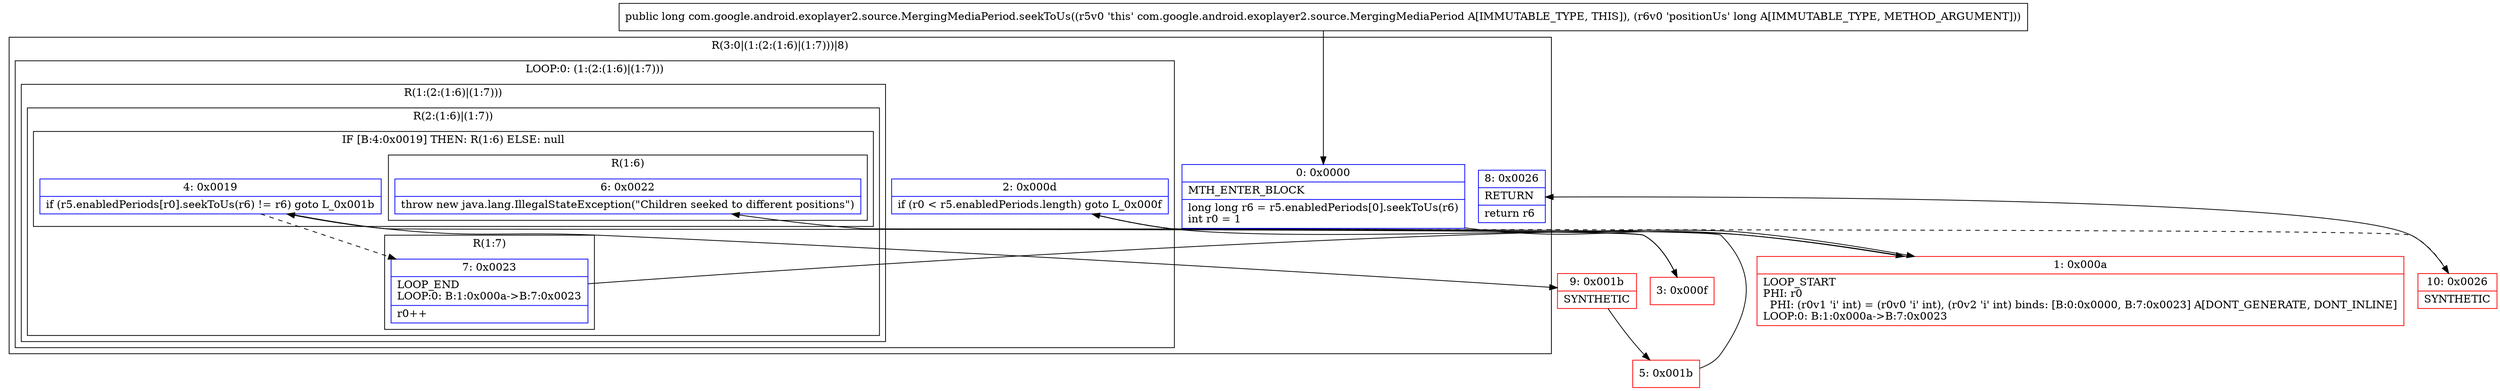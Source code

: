 digraph "CFG forcom.google.android.exoplayer2.source.MergingMediaPeriod.seekToUs(J)J" {
subgraph cluster_Region_1854427354 {
label = "R(3:0|(1:(2:(1:6)|(1:7)))|8)";
node [shape=record,color=blue];
Node_0 [shape=record,label="{0\:\ 0x0000|MTH_ENTER_BLOCK\l|long long r6 = r5.enabledPeriods[0].seekToUs(r6)\lint r0 = 1\l}"];
subgraph cluster_LoopRegion_1195470005 {
label = "LOOP:0: (1:(2:(1:6)|(1:7)))";
node [shape=record,color=blue];
Node_2 [shape=record,label="{2\:\ 0x000d|if (r0 \< r5.enabledPeriods.length) goto L_0x000f\l}"];
subgraph cluster_Region_912644467 {
label = "R(1:(2:(1:6)|(1:7)))";
node [shape=record,color=blue];
subgraph cluster_Region_1106268976 {
label = "R(2:(1:6)|(1:7))";
node [shape=record,color=blue];
subgraph cluster_IfRegion_621392698 {
label = "IF [B:4:0x0019] THEN: R(1:6) ELSE: null";
node [shape=record,color=blue];
Node_4 [shape=record,label="{4\:\ 0x0019|if (r5.enabledPeriods[r0].seekToUs(r6) != r6) goto L_0x001b\l}"];
subgraph cluster_Region_93219951 {
label = "R(1:6)";
node [shape=record,color=blue];
Node_6 [shape=record,label="{6\:\ 0x0022|throw new java.lang.IllegalStateException(\"Children seeked to different positions\")\l}"];
}
}
subgraph cluster_Region_514871022 {
label = "R(1:7)";
node [shape=record,color=blue];
Node_7 [shape=record,label="{7\:\ 0x0023|LOOP_END\lLOOP:0: B:1:0x000a\-\>B:7:0x0023\l|r0++\l}"];
}
}
}
}
Node_8 [shape=record,label="{8\:\ 0x0026|RETURN\l|return r6\l}"];
}
Node_1 [shape=record,color=red,label="{1\:\ 0x000a|LOOP_START\lPHI: r0 \l  PHI: (r0v1 'i' int) = (r0v0 'i' int), (r0v2 'i' int) binds: [B:0:0x0000, B:7:0x0023] A[DONT_GENERATE, DONT_INLINE]\lLOOP:0: B:1:0x000a\-\>B:7:0x0023\l}"];
Node_3 [shape=record,color=red,label="{3\:\ 0x000f}"];
Node_5 [shape=record,color=red,label="{5\:\ 0x001b}"];
Node_9 [shape=record,color=red,label="{9\:\ 0x001b|SYNTHETIC\l}"];
Node_10 [shape=record,color=red,label="{10\:\ 0x0026|SYNTHETIC\l}"];
MethodNode[shape=record,label="{public long com.google.android.exoplayer2.source.MergingMediaPeriod.seekToUs((r5v0 'this' com.google.android.exoplayer2.source.MergingMediaPeriod A[IMMUTABLE_TYPE, THIS]), (r6v0 'positionUs' long A[IMMUTABLE_TYPE, METHOD_ARGUMENT])) }"];
MethodNode -> Node_0;
Node_0 -> Node_1;
Node_2 -> Node_3;
Node_2 -> Node_10[style=dashed];
Node_4 -> Node_7[style=dashed];
Node_4 -> Node_9;
Node_7 -> Node_1;
Node_1 -> Node_2;
Node_3 -> Node_4;
Node_5 -> Node_6;
Node_9 -> Node_5;
Node_10 -> Node_8;
}

